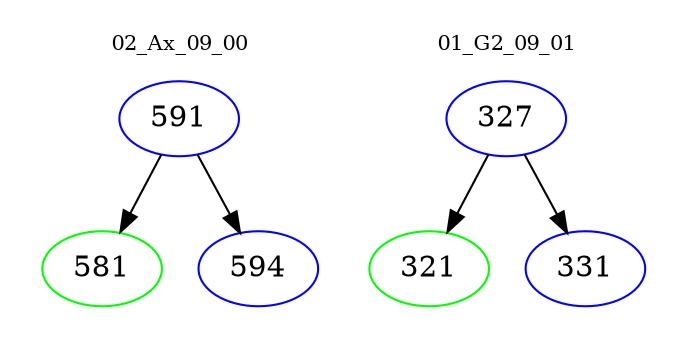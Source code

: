 digraph{
subgraph cluster_0 {
color = white
label = "02_Ax_09_00";
fontsize=10;
T0_591 [label="591", color="blue"]
T0_591 -> T0_581 [color="black"]
T0_581 [label="581", color="green"]
T0_591 -> T0_594 [color="black"]
T0_594 [label="594", color="blue"]
}
subgraph cluster_1 {
color = white
label = "01_G2_09_01";
fontsize=10;
T1_327 [label="327", color="blue"]
T1_327 -> T1_321 [color="black"]
T1_321 [label="321", color="green"]
T1_327 -> T1_331 [color="black"]
T1_331 [label="331", color="blue"]
}
}
